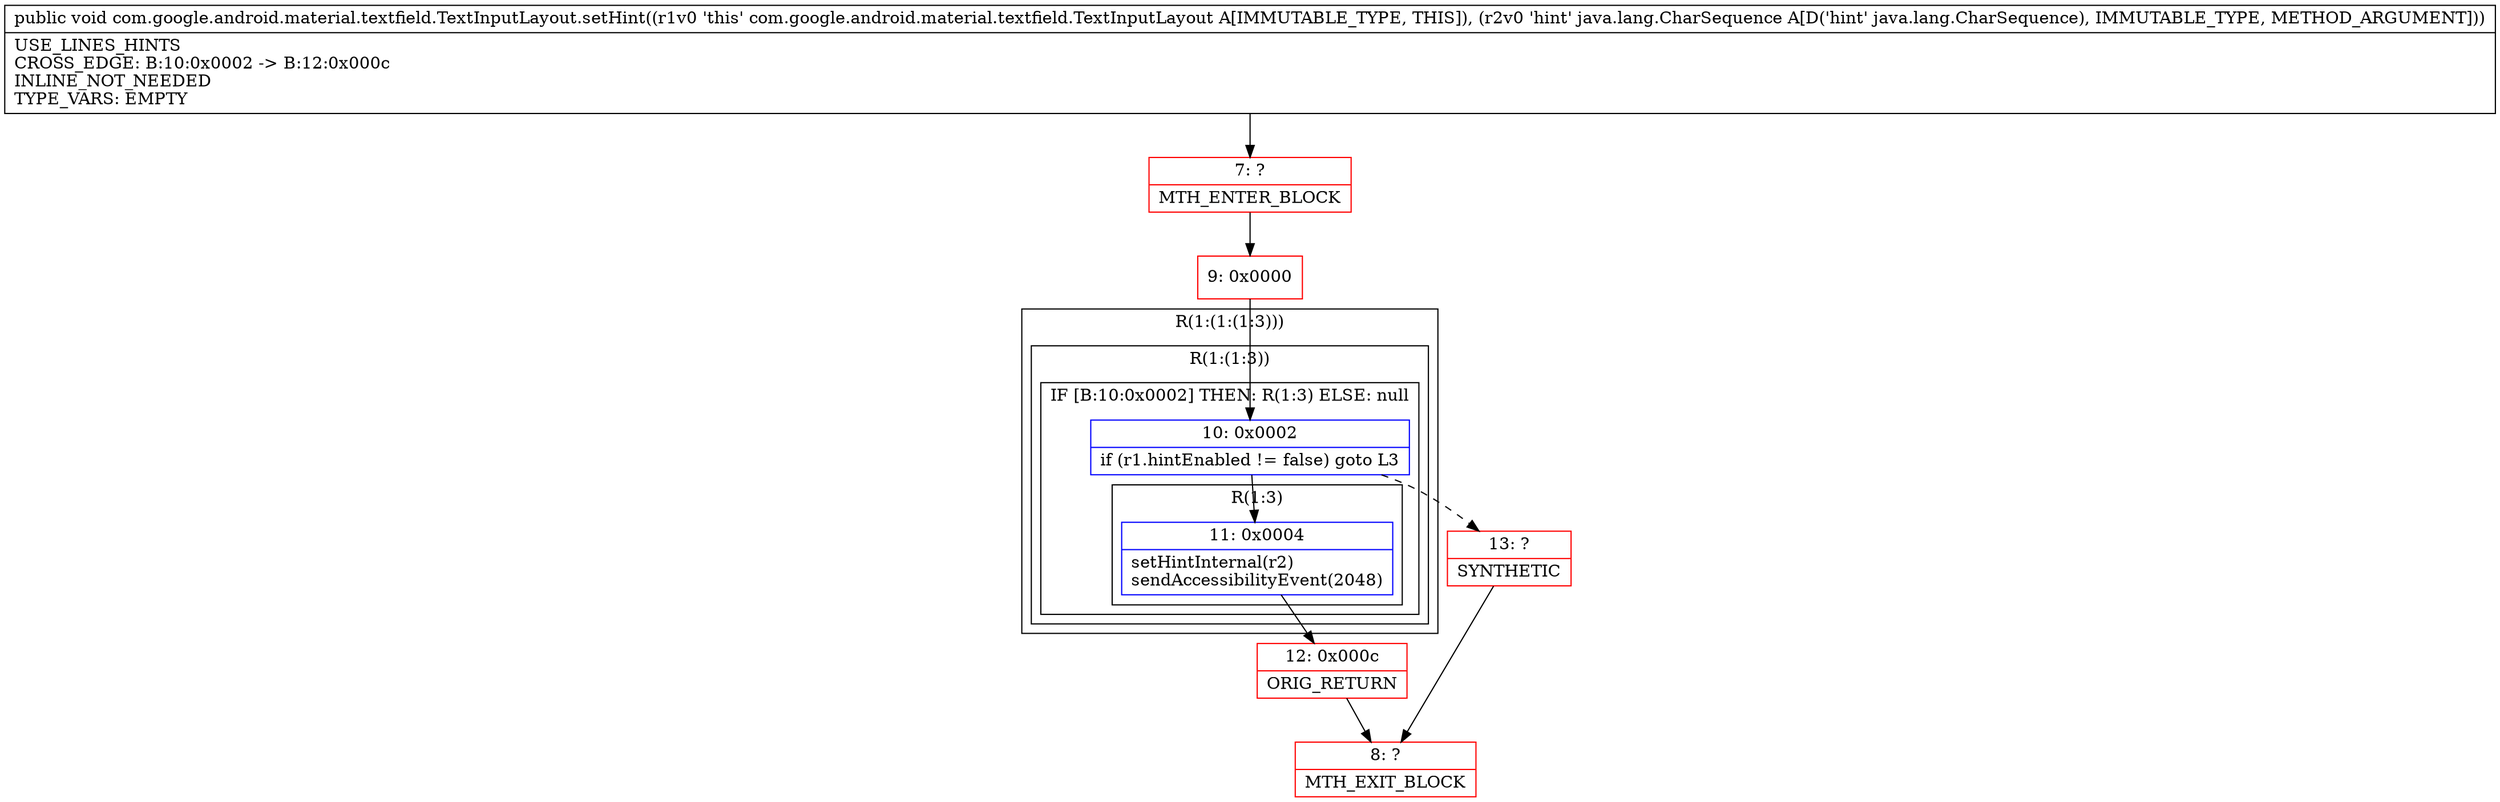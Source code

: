 digraph "CFG forcom.google.android.material.textfield.TextInputLayout.setHint(Ljava\/lang\/CharSequence;)V" {
subgraph cluster_Region_651468100 {
label = "R(1:(1:(1:3)))";
node [shape=record,color=blue];
subgraph cluster_Region_533089844 {
label = "R(1:(1:3))";
node [shape=record,color=blue];
subgraph cluster_IfRegion_807605964 {
label = "IF [B:10:0x0002] THEN: R(1:3) ELSE: null";
node [shape=record,color=blue];
Node_10 [shape=record,label="{10\:\ 0x0002|if (r1.hintEnabled != false) goto L3\l}"];
subgraph cluster_Region_1784702979 {
label = "R(1:3)";
node [shape=record,color=blue];
Node_11 [shape=record,label="{11\:\ 0x0004|setHintInternal(r2)\lsendAccessibilityEvent(2048)\l}"];
}
}
}
}
Node_7 [shape=record,color=red,label="{7\:\ ?|MTH_ENTER_BLOCK\l}"];
Node_9 [shape=record,color=red,label="{9\:\ 0x0000}"];
Node_12 [shape=record,color=red,label="{12\:\ 0x000c|ORIG_RETURN\l}"];
Node_8 [shape=record,color=red,label="{8\:\ ?|MTH_EXIT_BLOCK\l}"];
Node_13 [shape=record,color=red,label="{13\:\ ?|SYNTHETIC\l}"];
MethodNode[shape=record,label="{public void com.google.android.material.textfield.TextInputLayout.setHint((r1v0 'this' com.google.android.material.textfield.TextInputLayout A[IMMUTABLE_TYPE, THIS]), (r2v0 'hint' java.lang.CharSequence A[D('hint' java.lang.CharSequence), IMMUTABLE_TYPE, METHOD_ARGUMENT]))  | USE_LINES_HINTS\lCROSS_EDGE: B:10:0x0002 \-\> B:12:0x000c\lINLINE_NOT_NEEDED\lTYPE_VARS: EMPTY\l}"];
MethodNode -> Node_7;Node_10 -> Node_11;
Node_10 -> Node_13[style=dashed];
Node_11 -> Node_12;
Node_7 -> Node_9;
Node_9 -> Node_10;
Node_12 -> Node_8;
Node_13 -> Node_8;
}

